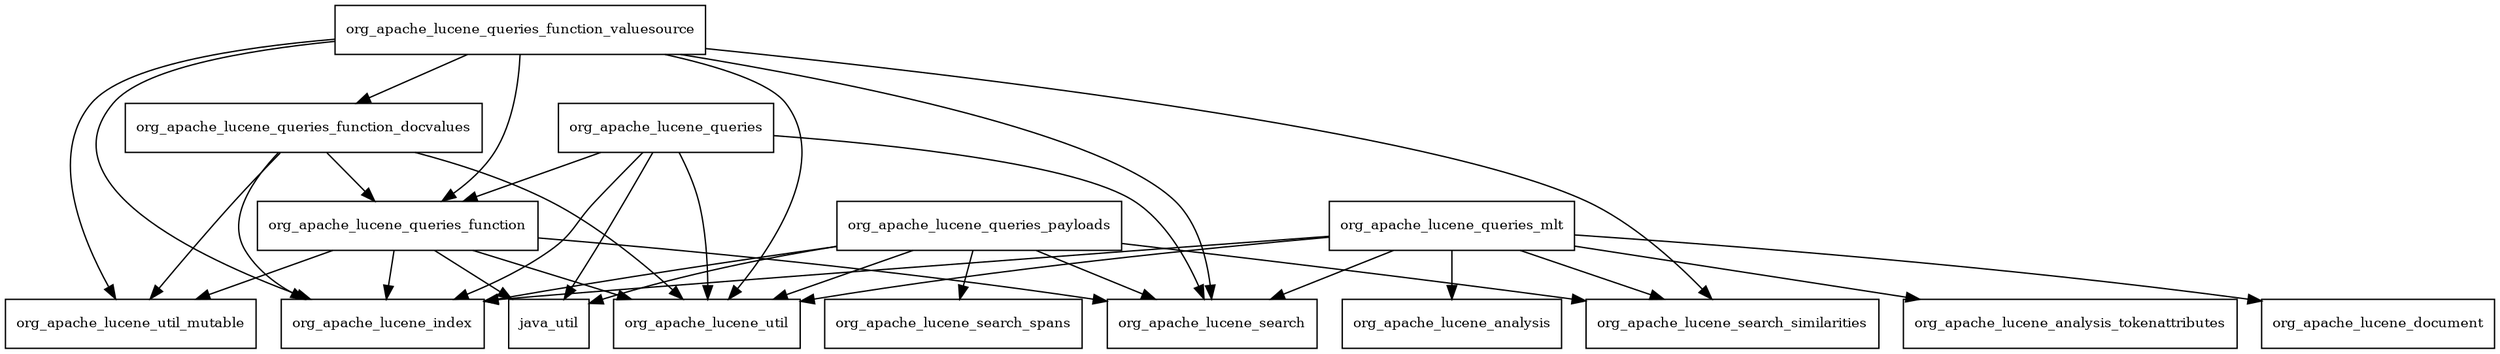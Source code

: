 digraph lucene_queries_5_5_5_package_dependencies {
  node [shape = box, fontsize=10.0];
  org_apache_lucene_queries -> java_util;
  org_apache_lucene_queries -> org_apache_lucene_index;
  org_apache_lucene_queries -> org_apache_lucene_queries_function;
  org_apache_lucene_queries -> org_apache_lucene_search;
  org_apache_lucene_queries -> org_apache_lucene_util;
  org_apache_lucene_queries_function -> java_util;
  org_apache_lucene_queries_function -> org_apache_lucene_index;
  org_apache_lucene_queries_function -> org_apache_lucene_search;
  org_apache_lucene_queries_function -> org_apache_lucene_util;
  org_apache_lucene_queries_function -> org_apache_lucene_util_mutable;
  org_apache_lucene_queries_function_docvalues -> org_apache_lucene_index;
  org_apache_lucene_queries_function_docvalues -> org_apache_lucene_queries_function;
  org_apache_lucene_queries_function_docvalues -> org_apache_lucene_util;
  org_apache_lucene_queries_function_docvalues -> org_apache_lucene_util_mutable;
  org_apache_lucene_queries_function_valuesource -> org_apache_lucene_index;
  org_apache_lucene_queries_function_valuesource -> org_apache_lucene_queries_function;
  org_apache_lucene_queries_function_valuesource -> org_apache_lucene_queries_function_docvalues;
  org_apache_lucene_queries_function_valuesource -> org_apache_lucene_search;
  org_apache_lucene_queries_function_valuesource -> org_apache_lucene_search_similarities;
  org_apache_lucene_queries_function_valuesource -> org_apache_lucene_util;
  org_apache_lucene_queries_function_valuesource -> org_apache_lucene_util_mutable;
  org_apache_lucene_queries_mlt -> org_apache_lucene_analysis;
  org_apache_lucene_queries_mlt -> org_apache_lucene_analysis_tokenattributes;
  org_apache_lucene_queries_mlt -> org_apache_lucene_document;
  org_apache_lucene_queries_mlt -> org_apache_lucene_index;
  org_apache_lucene_queries_mlt -> org_apache_lucene_search;
  org_apache_lucene_queries_mlt -> org_apache_lucene_search_similarities;
  org_apache_lucene_queries_mlt -> org_apache_lucene_util;
  org_apache_lucene_queries_payloads -> java_util;
  org_apache_lucene_queries_payloads -> org_apache_lucene_index;
  org_apache_lucene_queries_payloads -> org_apache_lucene_search;
  org_apache_lucene_queries_payloads -> org_apache_lucene_search_similarities;
  org_apache_lucene_queries_payloads -> org_apache_lucene_search_spans;
  org_apache_lucene_queries_payloads -> org_apache_lucene_util;
}
